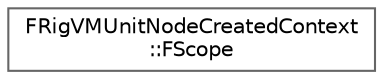 digraph "Graphical Class Hierarchy"
{
 // INTERACTIVE_SVG=YES
 // LATEX_PDF_SIZE
  bgcolor="transparent";
  edge [fontname=Helvetica,fontsize=10,labelfontname=Helvetica,labelfontsize=10];
  node [fontname=Helvetica,fontsize=10,shape=box,height=0.2,width=0.4];
  rankdir="LR";
  Node0 [id="Node000000",label="FRigVMUnitNodeCreatedContext\l::FScope",height=0.2,width=0.4,color="grey40", fillcolor="white", style="filled",URL="$d6/d31/structFRigVMUnitNodeCreatedContext_1_1FScope.html",tooltip=" "];
}
